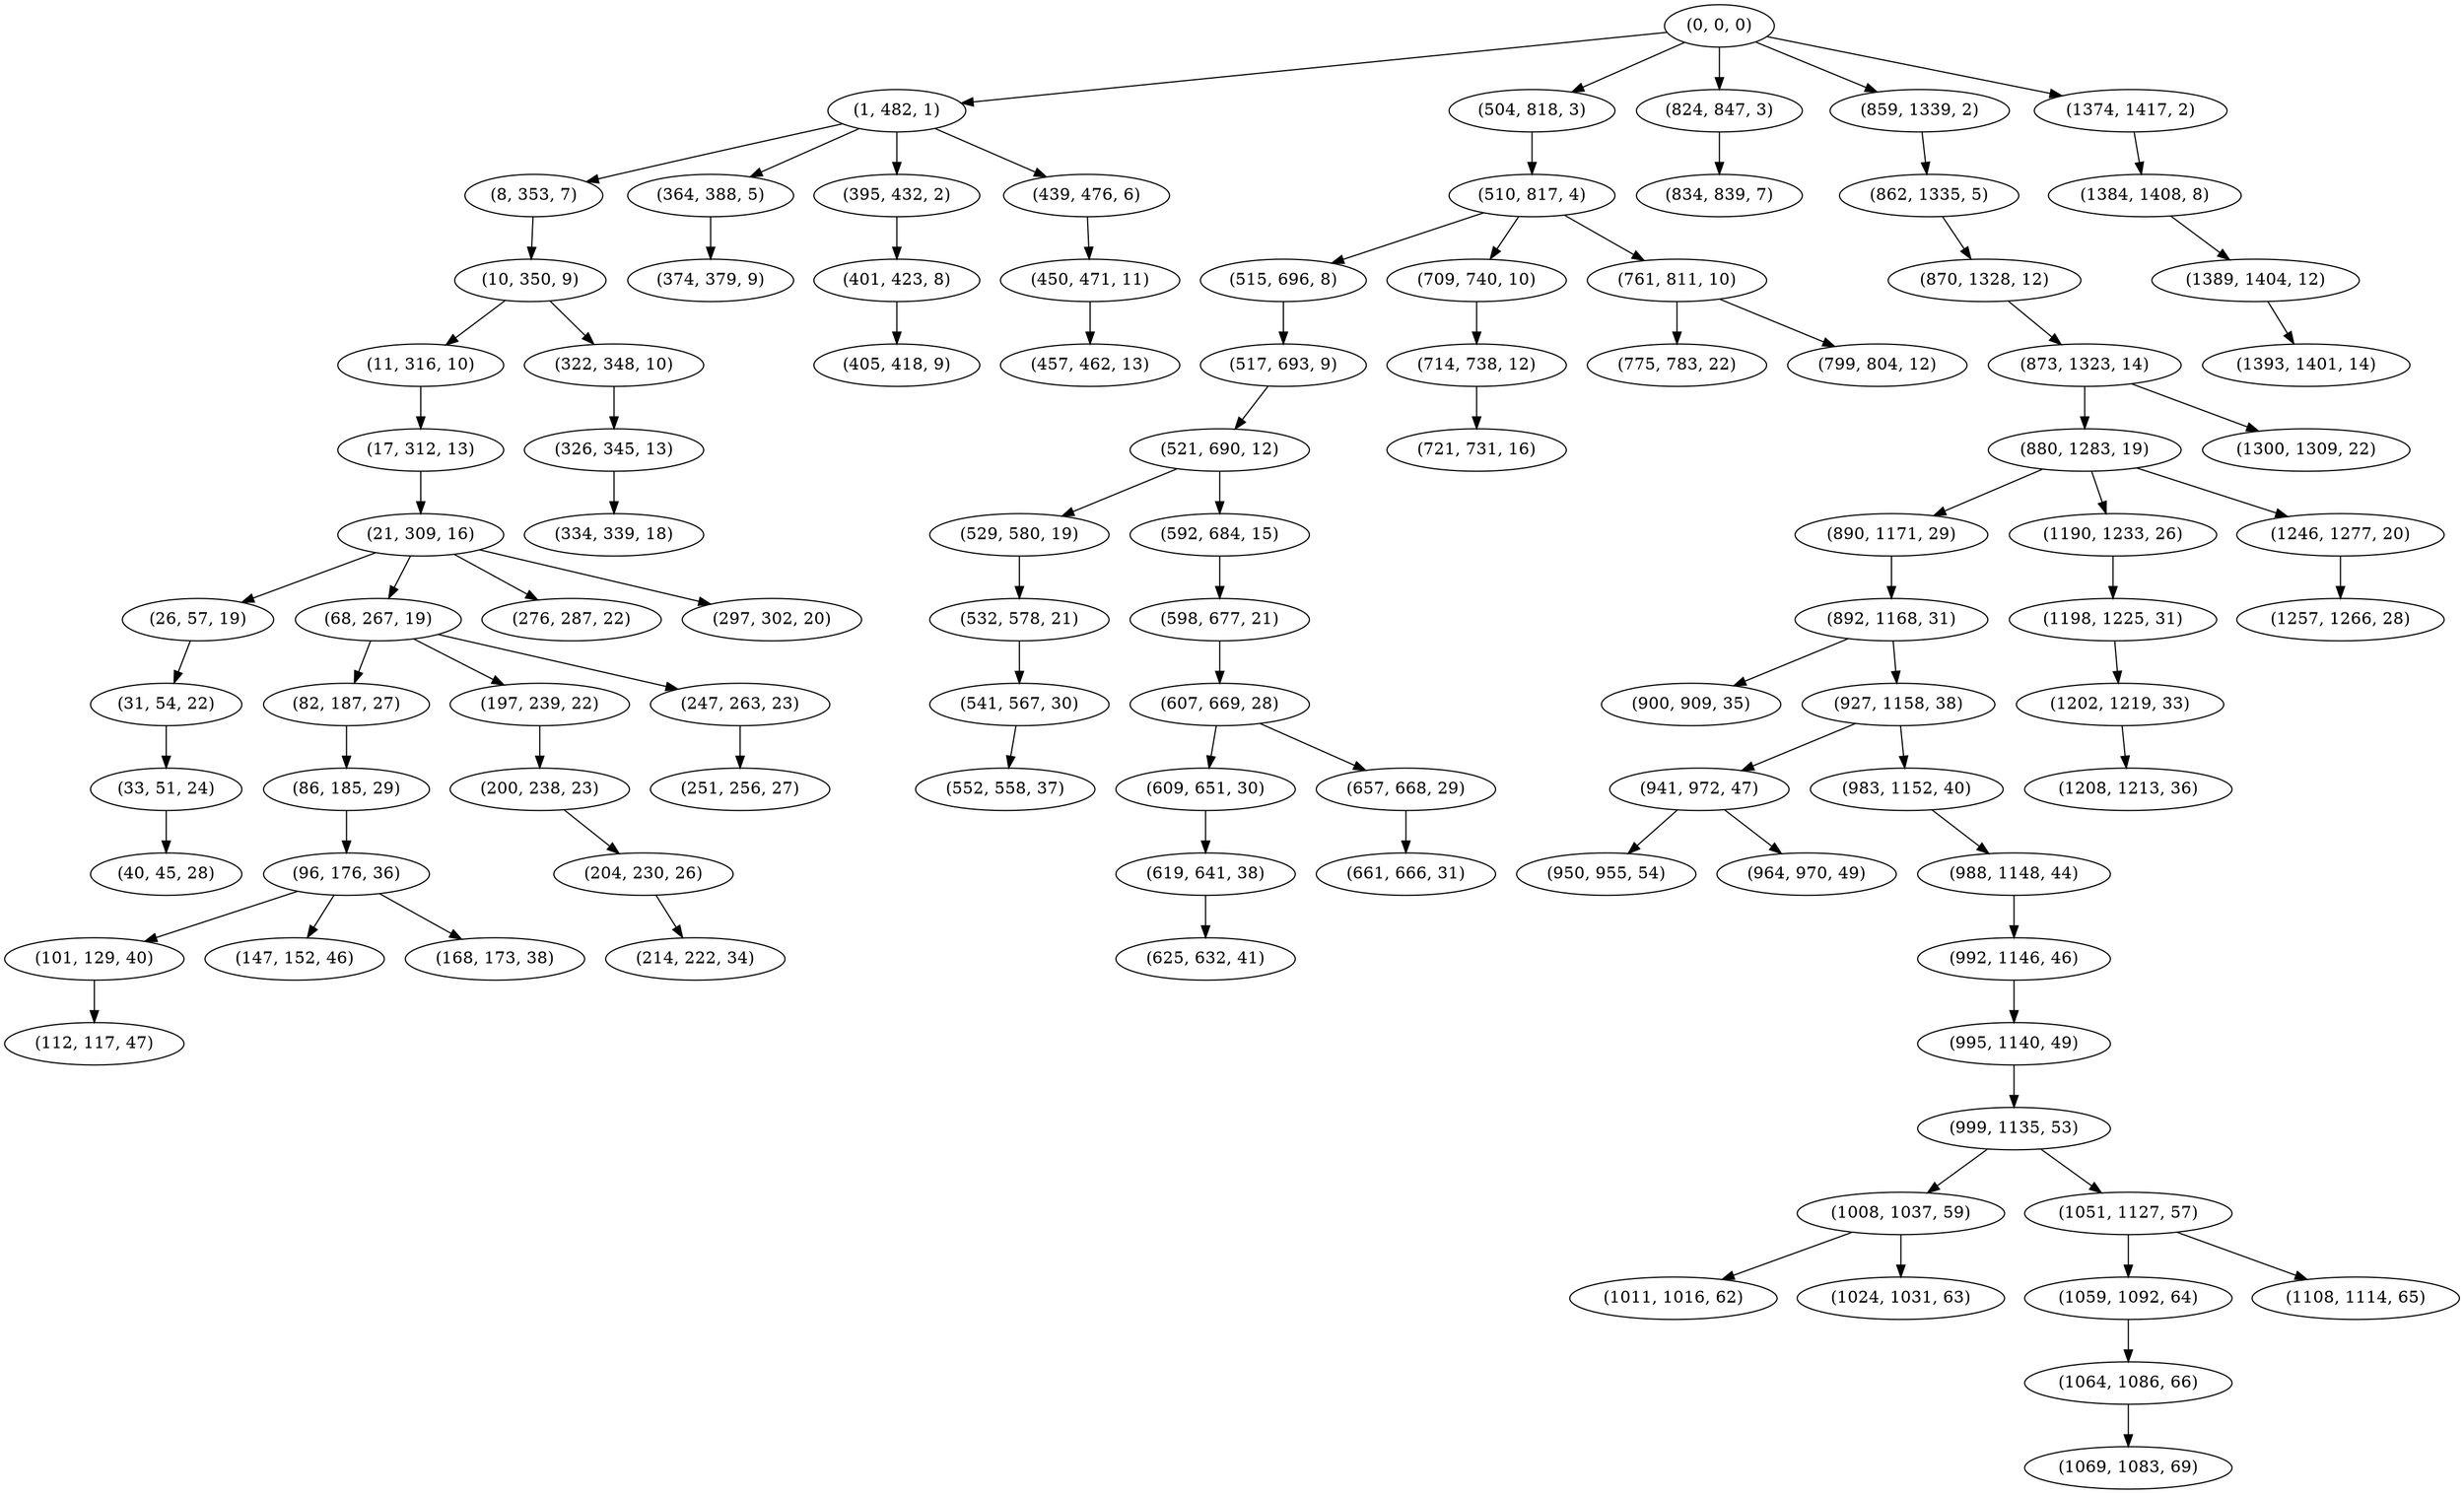 digraph tree {
    "(0, 0, 0)";
    "(1, 482, 1)";
    "(8, 353, 7)";
    "(10, 350, 9)";
    "(11, 316, 10)";
    "(17, 312, 13)";
    "(21, 309, 16)";
    "(26, 57, 19)";
    "(31, 54, 22)";
    "(33, 51, 24)";
    "(40, 45, 28)";
    "(68, 267, 19)";
    "(82, 187, 27)";
    "(86, 185, 29)";
    "(96, 176, 36)";
    "(101, 129, 40)";
    "(112, 117, 47)";
    "(147, 152, 46)";
    "(168, 173, 38)";
    "(197, 239, 22)";
    "(200, 238, 23)";
    "(204, 230, 26)";
    "(214, 222, 34)";
    "(247, 263, 23)";
    "(251, 256, 27)";
    "(276, 287, 22)";
    "(297, 302, 20)";
    "(322, 348, 10)";
    "(326, 345, 13)";
    "(334, 339, 18)";
    "(364, 388, 5)";
    "(374, 379, 9)";
    "(395, 432, 2)";
    "(401, 423, 8)";
    "(405, 418, 9)";
    "(439, 476, 6)";
    "(450, 471, 11)";
    "(457, 462, 13)";
    "(504, 818, 3)";
    "(510, 817, 4)";
    "(515, 696, 8)";
    "(517, 693, 9)";
    "(521, 690, 12)";
    "(529, 580, 19)";
    "(532, 578, 21)";
    "(541, 567, 30)";
    "(552, 558, 37)";
    "(592, 684, 15)";
    "(598, 677, 21)";
    "(607, 669, 28)";
    "(609, 651, 30)";
    "(619, 641, 38)";
    "(625, 632, 41)";
    "(657, 668, 29)";
    "(661, 666, 31)";
    "(709, 740, 10)";
    "(714, 738, 12)";
    "(721, 731, 16)";
    "(761, 811, 10)";
    "(775, 783, 22)";
    "(799, 804, 12)";
    "(824, 847, 3)";
    "(834, 839, 7)";
    "(859, 1339, 2)";
    "(862, 1335, 5)";
    "(870, 1328, 12)";
    "(873, 1323, 14)";
    "(880, 1283, 19)";
    "(890, 1171, 29)";
    "(892, 1168, 31)";
    "(900, 909, 35)";
    "(927, 1158, 38)";
    "(941, 972, 47)";
    "(950, 955, 54)";
    "(964, 970, 49)";
    "(983, 1152, 40)";
    "(988, 1148, 44)";
    "(992, 1146, 46)";
    "(995, 1140, 49)";
    "(999, 1135, 53)";
    "(1008, 1037, 59)";
    "(1011, 1016, 62)";
    "(1024, 1031, 63)";
    "(1051, 1127, 57)";
    "(1059, 1092, 64)";
    "(1064, 1086, 66)";
    "(1069, 1083, 69)";
    "(1108, 1114, 65)";
    "(1190, 1233, 26)";
    "(1198, 1225, 31)";
    "(1202, 1219, 33)";
    "(1208, 1213, 36)";
    "(1246, 1277, 20)";
    "(1257, 1266, 28)";
    "(1300, 1309, 22)";
    "(1374, 1417, 2)";
    "(1384, 1408, 8)";
    "(1389, 1404, 12)";
    "(1393, 1401, 14)";
    "(0, 0, 0)" -> "(1, 482, 1)";
    "(0, 0, 0)" -> "(504, 818, 3)";
    "(0, 0, 0)" -> "(824, 847, 3)";
    "(0, 0, 0)" -> "(859, 1339, 2)";
    "(0, 0, 0)" -> "(1374, 1417, 2)";
    "(1, 482, 1)" -> "(8, 353, 7)";
    "(1, 482, 1)" -> "(364, 388, 5)";
    "(1, 482, 1)" -> "(395, 432, 2)";
    "(1, 482, 1)" -> "(439, 476, 6)";
    "(8, 353, 7)" -> "(10, 350, 9)";
    "(10, 350, 9)" -> "(11, 316, 10)";
    "(10, 350, 9)" -> "(322, 348, 10)";
    "(11, 316, 10)" -> "(17, 312, 13)";
    "(17, 312, 13)" -> "(21, 309, 16)";
    "(21, 309, 16)" -> "(26, 57, 19)";
    "(21, 309, 16)" -> "(68, 267, 19)";
    "(21, 309, 16)" -> "(276, 287, 22)";
    "(21, 309, 16)" -> "(297, 302, 20)";
    "(26, 57, 19)" -> "(31, 54, 22)";
    "(31, 54, 22)" -> "(33, 51, 24)";
    "(33, 51, 24)" -> "(40, 45, 28)";
    "(68, 267, 19)" -> "(82, 187, 27)";
    "(68, 267, 19)" -> "(197, 239, 22)";
    "(68, 267, 19)" -> "(247, 263, 23)";
    "(82, 187, 27)" -> "(86, 185, 29)";
    "(86, 185, 29)" -> "(96, 176, 36)";
    "(96, 176, 36)" -> "(101, 129, 40)";
    "(96, 176, 36)" -> "(147, 152, 46)";
    "(96, 176, 36)" -> "(168, 173, 38)";
    "(101, 129, 40)" -> "(112, 117, 47)";
    "(197, 239, 22)" -> "(200, 238, 23)";
    "(200, 238, 23)" -> "(204, 230, 26)";
    "(204, 230, 26)" -> "(214, 222, 34)";
    "(247, 263, 23)" -> "(251, 256, 27)";
    "(322, 348, 10)" -> "(326, 345, 13)";
    "(326, 345, 13)" -> "(334, 339, 18)";
    "(364, 388, 5)" -> "(374, 379, 9)";
    "(395, 432, 2)" -> "(401, 423, 8)";
    "(401, 423, 8)" -> "(405, 418, 9)";
    "(439, 476, 6)" -> "(450, 471, 11)";
    "(450, 471, 11)" -> "(457, 462, 13)";
    "(504, 818, 3)" -> "(510, 817, 4)";
    "(510, 817, 4)" -> "(515, 696, 8)";
    "(510, 817, 4)" -> "(709, 740, 10)";
    "(510, 817, 4)" -> "(761, 811, 10)";
    "(515, 696, 8)" -> "(517, 693, 9)";
    "(517, 693, 9)" -> "(521, 690, 12)";
    "(521, 690, 12)" -> "(529, 580, 19)";
    "(521, 690, 12)" -> "(592, 684, 15)";
    "(529, 580, 19)" -> "(532, 578, 21)";
    "(532, 578, 21)" -> "(541, 567, 30)";
    "(541, 567, 30)" -> "(552, 558, 37)";
    "(592, 684, 15)" -> "(598, 677, 21)";
    "(598, 677, 21)" -> "(607, 669, 28)";
    "(607, 669, 28)" -> "(609, 651, 30)";
    "(607, 669, 28)" -> "(657, 668, 29)";
    "(609, 651, 30)" -> "(619, 641, 38)";
    "(619, 641, 38)" -> "(625, 632, 41)";
    "(657, 668, 29)" -> "(661, 666, 31)";
    "(709, 740, 10)" -> "(714, 738, 12)";
    "(714, 738, 12)" -> "(721, 731, 16)";
    "(761, 811, 10)" -> "(775, 783, 22)";
    "(761, 811, 10)" -> "(799, 804, 12)";
    "(824, 847, 3)" -> "(834, 839, 7)";
    "(859, 1339, 2)" -> "(862, 1335, 5)";
    "(862, 1335, 5)" -> "(870, 1328, 12)";
    "(870, 1328, 12)" -> "(873, 1323, 14)";
    "(873, 1323, 14)" -> "(880, 1283, 19)";
    "(873, 1323, 14)" -> "(1300, 1309, 22)";
    "(880, 1283, 19)" -> "(890, 1171, 29)";
    "(880, 1283, 19)" -> "(1190, 1233, 26)";
    "(880, 1283, 19)" -> "(1246, 1277, 20)";
    "(890, 1171, 29)" -> "(892, 1168, 31)";
    "(892, 1168, 31)" -> "(900, 909, 35)";
    "(892, 1168, 31)" -> "(927, 1158, 38)";
    "(927, 1158, 38)" -> "(941, 972, 47)";
    "(927, 1158, 38)" -> "(983, 1152, 40)";
    "(941, 972, 47)" -> "(950, 955, 54)";
    "(941, 972, 47)" -> "(964, 970, 49)";
    "(983, 1152, 40)" -> "(988, 1148, 44)";
    "(988, 1148, 44)" -> "(992, 1146, 46)";
    "(992, 1146, 46)" -> "(995, 1140, 49)";
    "(995, 1140, 49)" -> "(999, 1135, 53)";
    "(999, 1135, 53)" -> "(1008, 1037, 59)";
    "(999, 1135, 53)" -> "(1051, 1127, 57)";
    "(1008, 1037, 59)" -> "(1011, 1016, 62)";
    "(1008, 1037, 59)" -> "(1024, 1031, 63)";
    "(1051, 1127, 57)" -> "(1059, 1092, 64)";
    "(1051, 1127, 57)" -> "(1108, 1114, 65)";
    "(1059, 1092, 64)" -> "(1064, 1086, 66)";
    "(1064, 1086, 66)" -> "(1069, 1083, 69)";
    "(1190, 1233, 26)" -> "(1198, 1225, 31)";
    "(1198, 1225, 31)" -> "(1202, 1219, 33)";
    "(1202, 1219, 33)" -> "(1208, 1213, 36)";
    "(1246, 1277, 20)" -> "(1257, 1266, 28)";
    "(1374, 1417, 2)" -> "(1384, 1408, 8)";
    "(1384, 1408, 8)" -> "(1389, 1404, 12)";
    "(1389, 1404, 12)" -> "(1393, 1401, 14)";
}
